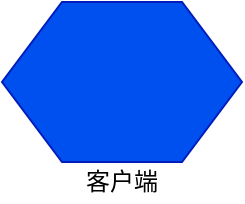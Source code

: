 <mxfile version="12.2.9" type="github" pages="1">
  <diagram name="Page-1" id="2a216829-ef6e-dabb-86c1-c78162f3ba2b">
    <mxGraphModel dx="1426" dy="793" grid="1" gridSize="10" guides="1" tooltips="1" connect="1" arrows="1" fold="1" page="1" pageScale="1" pageWidth="850" pageHeight="1100" background="#ffffff" math="0" shadow="0">
      <root>
        <mxCell id="0"/>
        <mxCell id="1" parent="0"/>
        <mxCell id="ckGqWpc2BJTDMizj-X6o-1" value="" style="shape=hexagon;perimeter=hexagonPerimeter2;whiteSpace=wrap;html=1;fillColor=#0050ef;strokeColor=#001DBC;fontColor=#ffffff;" vertex="1" parent="1">
          <mxGeometry x="130" y="380" width="120" height="80" as="geometry"/>
        </mxCell>
        <mxCell id="ckGqWpc2BJTDMizj-X6o-3" value="客户端" style="text;html=1;strokeColor=none;fillColor=none;align=center;verticalAlign=middle;whiteSpace=wrap;rounded=0;" vertex="1" parent="1">
          <mxGeometry x="170" y="460" width="40" height="20" as="geometry"/>
        </mxCell>
      </root>
    </mxGraphModel>
  </diagram>
</mxfile>

